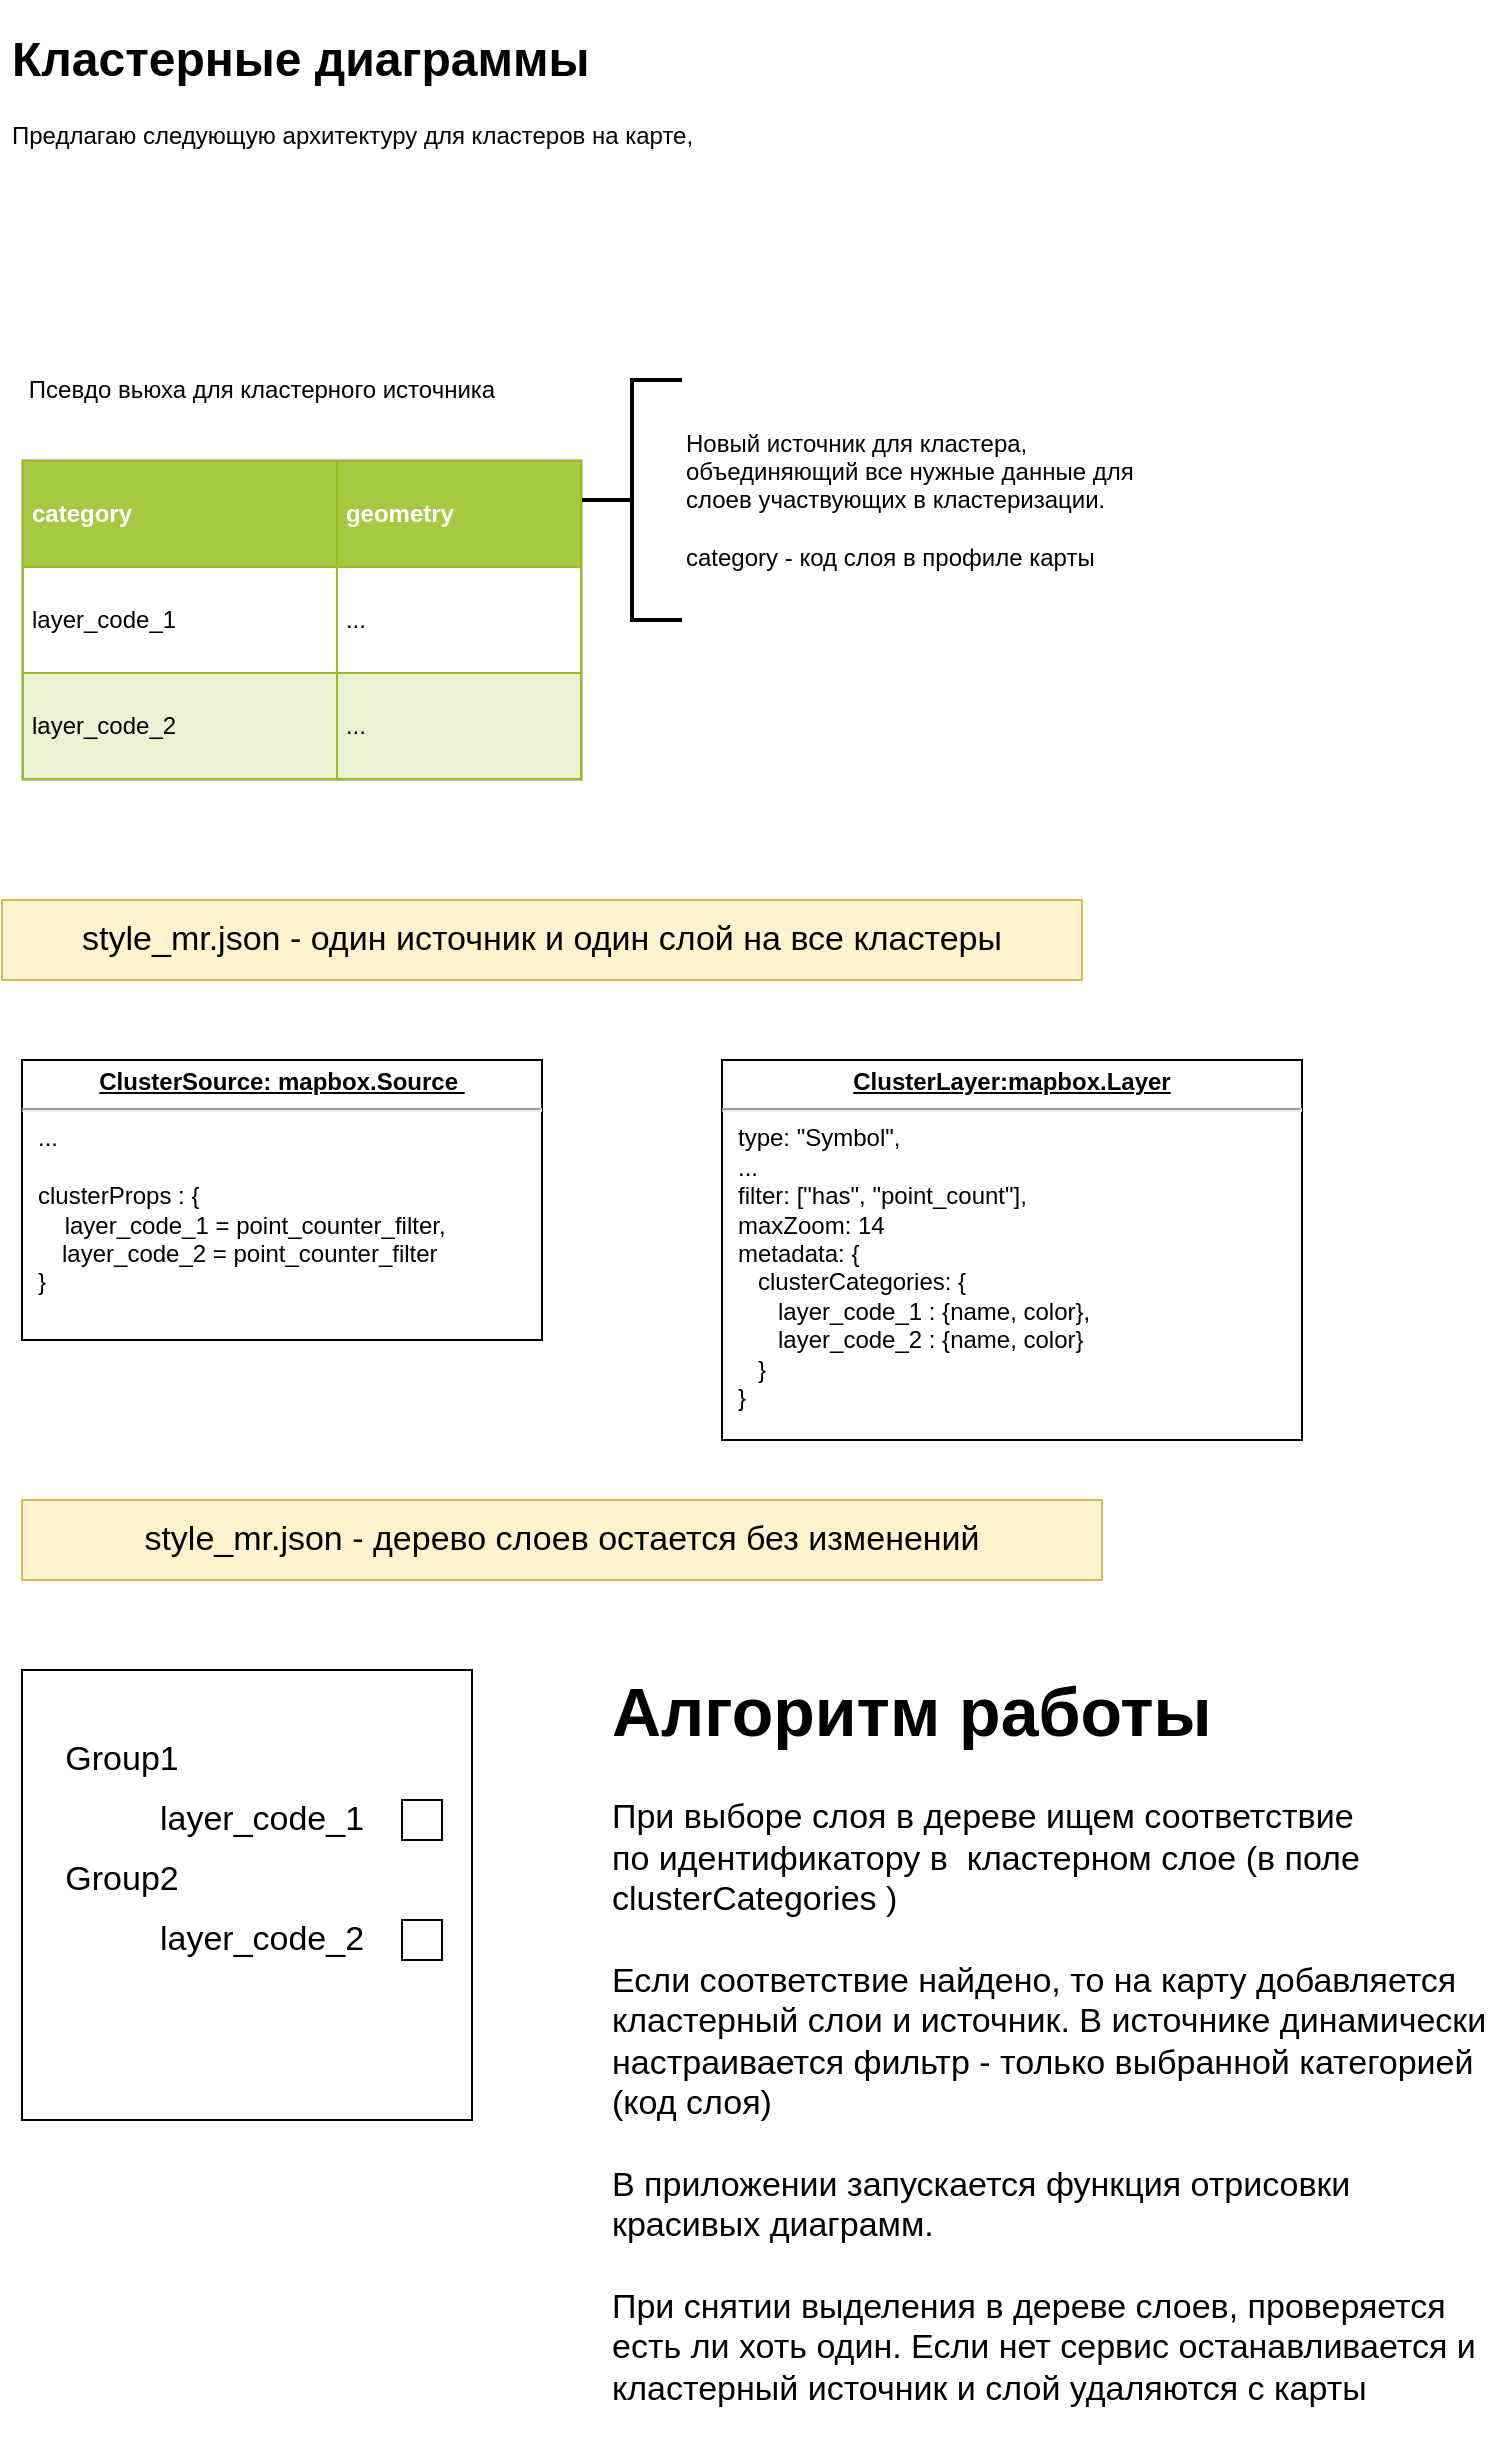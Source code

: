 <mxfile version="12.6.5" type="github"><diagram id="Dqpil6t4Rle4i7QSEBd6" name="Page-1"><mxGraphModel dx="1426" dy="826" grid="1" gridSize="10" guides="1" tooltips="1" connect="1" arrows="1" fold="1" page="1" pageScale="1" pageWidth="827" pageHeight="1169" math="0" shadow="0"><root><mxCell id="0"/><mxCell id="1" parent="0"/><mxCell id="0GW9_nFL5BrcLBpVwaid-2" value="&lt;table border=&quot;1&quot; width=&quot;100%&quot; cellpadding=&quot;4&quot; style=&quot;width: 100% ; height: 100% ; border-collapse: collapse&quot;&gt;&lt;tbody&gt;&lt;tr style=&quot;background-color: #a7c942 ; color: #ffffff ; border: 1px solid #98bf21&quot;&gt;&lt;th align=&quot;left&quot;&gt;category&lt;/th&gt;&lt;th align=&quot;left&quot;&gt;geometry&lt;/th&gt;&lt;/tr&gt;&lt;tr style=&quot;border: 1px solid #98bf21&quot;&gt;&lt;td&gt;layer_code_1&lt;/td&gt;&lt;td&gt;...&lt;/td&gt;&lt;/tr&gt;&lt;tr style=&quot;background-color: #eaf2d3 ; border: 1px solid #98bf21&quot;&gt;&lt;td&gt;layer_code_2&lt;/td&gt;&lt;td&gt;...&lt;/td&gt;&lt;/tr&gt;&lt;/tbody&gt;&lt;/table&gt;" style="text;html=1;strokeColor=#c0c0c0;fillColor=#ffffff;overflow=fill;rounded=0;" vertex="1" parent="1"><mxGeometry x="40" y="240" width="280" height="160" as="geometry"/></mxCell><mxCell id="0GW9_nFL5BrcLBpVwaid-4" value="Новый источник для кластера,&lt;br&gt;объединяющий все нужные данные для&amp;nbsp;&lt;br&gt;слоев участвующих в кластеризации.&lt;br&gt;&lt;br&gt;category - код слоя в профиле карты" style="strokeWidth=2;html=1;shape=mxgraph.flowchart.annotation_2;align=left;labelPosition=right;pointerEvents=1;" vertex="1" parent="1"><mxGeometry x="320" y="200" width="50" height="120" as="geometry"/></mxCell><mxCell id="0GW9_nFL5BrcLBpVwaid-5" value="&lt;h1&gt;Кластерные диаграммы&lt;/h1&gt;&lt;div&gt;Предлагаю следующую архитектуру для кластеров на карте,&lt;/div&gt;" style="text;html=1;strokeColor=none;fillColor=none;spacing=5;spacingTop=-20;whiteSpace=wrap;overflow=hidden;rounded=0;" vertex="1" parent="1"><mxGeometry x="30" y="20" width="350" height="120" as="geometry"/></mxCell><mxCell id="0GW9_nFL5BrcLBpVwaid-11" value="Псевдо вьюха для кластерного источника" style="text;html=1;strokeColor=none;fillColor=none;align=center;verticalAlign=middle;whiteSpace=wrap;rounded=0;" vertex="1" parent="1"><mxGeometry x="40" y="190" width="240" height="30" as="geometry"/></mxCell><mxCell id="0GW9_nFL5BrcLBpVwaid-12" value="&lt;p style=&quot;margin: 0px ; margin-top: 4px ; text-align: center ; text-decoration: underline&quot;&gt;&lt;b&gt;ClusterSource: mapbox.Source&amp;nbsp;&lt;/b&gt;&lt;/p&gt;&lt;hr&gt;&lt;p style=&quot;margin: 0px ; margin-left: 8px&quot;&gt;...&lt;/p&gt;&lt;p style=&quot;margin: 0px ; margin-left: 8px&quot;&gt;&lt;br&gt;&lt;/p&gt;&lt;p style=&quot;margin: 0px ; margin-left: 8px&quot;&gt;clusterProps : {&lt;/p&gt;&lt;p style=&quot;margin: 0px ; margin-left: 8px&quot;&gt;&amp;nbsp; &amp;nbsp; layer_code_1 = point_counter_filter,&lt;br&gt;&lt;/p&gt;&amp;nbsp; &amp;nbsp; &amp;nbsp; layer_code_2 = point_counter_filter&lt;p style=&quot;margin: 0px ; margin-left: 8px&quot;&gt;}&lt;br&gt;&lt;/p&gt;" style="verticalAlign=top;align=left;overflow=fill;fontSize=12;fontFamily=Helvetica;html=1;" vertex="1" parent="1"><mxGeometry x="40" y="540" width="260" height="140" as="geometry"/></mxCell><mxCell id="0GW9_nFL5BrcLBpVwaid-13" value="&lt;p style=&quot;margin: 0px ; margin-top: 4px ; text-align: center ; text-decoration: underline&quot;&gt;&lt;b&gt;ClusterLayer:mapbox.Layer&lt;/b&gt;&lt;/p&gt;&lt;hr&gt;&lt;p style=&quot;margin: 0px ; margin-left: 8px&quot;&gt;type: &quot;Symbol&quot;,&lt;/p&gt;&lt;p style=&quot;margin: 0px ; margin-left: 8px&quot;&gt;...&lt;/p&gt;&lt;p style=&quot;margin: 0px ; margin-left: 8px&quot;&gt;&lt;span style=&quot;white-space: pre-wrap&quot;&gt;filter: [&lt;/span&gt;&lt;span style=&quot;white-space: pre-wrap&quot;&gt;&quot;has&quot;, &quot;point_count&quot;],&lt;/span&gt;&lt;/p&gt;&lt;p style=&quot;margin: 0px ; margin-left: 8px&quot;&gt;&lt;span style=&quot;white-space: pre-wrap&quot;&gt;maxZoom: 14&lt;/span&gt;&lt;/p&gt;&lt;p style=&quot;margin: 0px ; margin-left: 8px&quot;&gt;metadata: {&lt;/p&gt;&lt;p style=&quot;margin: 0px ; margin-left: 8px&quot;&gt;&amp;nbsp; &amp;nbsp;clusterCategories: {&lt;/p&gt;&lt;p style=&quot;margin: 0px ; margin-left: 8px&quot;&gt;&amp;nbsp; &amp;nbsp; &amp;nbsp; layer_code_1 : {name, color},&lt;/p&gt;&lt;p style=&quot;margin: 0px ; margin-left: 8px&quot;&gt;&amp;nbsp; &amp;nbsp; &amp;nbsp; layer_code_2 : {name, color}&lt;br&gt;&lt;/p&gt;&lt;p style=&quot;margin: 0px ; margin-left: 8px&quot;&gt;&amp;nbsp; &amp;nbsp;}&lt;/p&gt;&lt;p style=&quot;margin: 0px ; margin-left: 8px&quot;&gt;}&lt;/p&gt;" style="verticalAlign=top;align=left;overflow=fill;fontSize=12;fontFamily=Helvetica;html=1;" vertex="1" parent="1"><mxGeometry x="390" y="540" width="290" height="190" as="geometry"/></mxCell><mxCell id="0GW9_nFL5BrcLBpVwaid-16" value="style_mr.json - один источник и один слой на все кластеры" style="text;html=1;strokeColor=#d6b656;fillColor=#fff2cc;align=center;verticalAlign=middle;whiteSpace=wrap;rounded=0;fontSize=17;" vertex="1" parent="1"><mxGeometry x="30" y="460" width="540" height="40" as="geometry"/></mxCell><mxCell id="0GW9_nFL5BrcLBpVwaid-39" value="" style="whiteSpace=wrap;html=1;aspect=fixed;fontSize=17;" vertex="1" parent="1"><mxGeometry x="40" y="845" width="225" height="225" as="geometry"/></mxCell><mxCell id="0GW9_nFL5BrcLBpVwaid-40" value="Group1" style="text;html=1;strokeColor=none;fillColor=none;align=center;verticalAlign=middle;whiteSpace=wrap;rounded=0;fontSize=17;" vertex="1" parent="1"><mxGeometry x="70" y="880" width="40" height="20" as="geometry"/></mxCell><mxCell id="0GW9_nFL5BrcLBpVwaid-41" value="Group2" style="text;html=1;strokeColor=none;fillColor=none;align=center;verticalAlign=middle;whiteSpace=wrap;rounded=0;fontSize=17;" vertex="1" parent="1"><mxGeometry x="70" y="940" width="40" height="20" as="geometry"/></mxCell><mxCell id="0GW9_nFL5BrcLBpVwaid-42" value="style_mr.json - дерево слоев остается без изменений" style="text;html=1;strokeColor=#d6b656;fillColor=#fff2cc;align=center;verticalAlign=middle;whiteSpace=wrap;rounded=0;fontSize=17;" vertex="1" parent="1"><mxGeometry x="40" y="760" width="540" height="40" as="geometry"/></mxCell><mxCell id="0GW9_nFL5BrcLBpVwaid-43" value="" style="whiteSpace=wrap;html=1;aspect=fixed;fontSize=17;" vertex="1" parent="1"><mxGeometry x="230" y="910" width="20" height="20" as="geometry"/></mxCell><mxCell id="0GW9_nFL5BrcLBpVwaid-44" value="layer_code_1" style="text;html=1;strokeColor=none;fillColor=none;align=center;verticalAlign=middle;whiteSpace=wrap;rounded=0;fontSize=17;" vertex="1" parent="1"><mxGeometry x="140" y="910" width="40" height="20" as="geometry"/></mxCell><mxCell id="0GW9_nFL5BrcLBpVwaid-45" value="layer_code_2" style="text;html=1;strokeColor=none;fillColor=none;align=center;verticalAlign=middle;whiteSpace=wrap;rounded=0;fontSize=17;" vertex="1" parent="1"><mxGeometry x="140" y="970" width="40" height="20" as="geometry"/></mxCell><mxCell id="0GW9_nFL5BrcLBpVwaid-47" value="" style="whiteSpace=wrap;html=1;aspect=fixed;fontSize=17;" vertex="1" parent="1"><mxGeometry x="230" y="970" width="20" height="20" as="geometry"/></mxCell><mxCell id="0GW9_nFL5BrcLBpVwaid-50" value="&lt;h1&gt;Алгоритм работы&lt;/h1&gt;&lt;div&gt;&lt;span&gt;При выборе слоя в дереве ищем соответствие&amp;nbsp;&lt;/span&gt;&lt;/div&gt;по идентификатору&amp;nbsp;&lt;span&gt;в&amp;nbsp; кластерном слое (в поле&amp;nbsp;&lt;/span&gt;&lt;br&gt;clusterCategories )&lt;br&gt;&lt;div&gt;&lt;span&gt;&lt;br&gt;&lt;/span&gt;&lt;/div&gt;&lt;div&gt;&lt;span&gt;Если соответствие найдено, то на карту добавляется&amp;nbsp;&lt;/span&gt;&lt;/div&gt;&lt;div&gt;&lt;span&gt;кластерный слои и источник. В источнике динамически настраивается фильтр - только выбранной категорией (код слоя)&lt;/span&gt;&lt;/div&gt;&lt;div&gt;&lt;span&gt;&lt;br&gt;&lt;/span&gt;&lt;/div&gt;&lt;div&gt;В приложении запускается функция отрисовки красивых диаграмм.&amp;nbsp;&lt;/div&gt;&lt;div&gt;&lt;br&gt;&lt;/div&gt;&lt;div&gt;При снятии выделения в дереве слоев, проверяется есть ли хоть один. Если нет сервис останавливается и кластерный источник и слой удаляются с карты&lt;/div&gt;&lt;div&gt;&lt;br&gt;&lt;/div&gt;" style="text;html=1;strokeColor=none;fillColor=none;spacing=5;spacingTop=-20;whiteSpace=wrap;overflow=hidden;rounded=0;fontSize=17;" vertex="1" parent="1"><mxGeometry x="330" y="832.5" width="450" height="397.5" as="geometry"/></mxCell></root></mxGraphModel></diagram></mxfile>